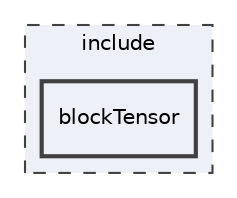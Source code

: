 digraph "/Users/alex/Documents/Prog/QuantiT/include/blockTensor"
{
 // LATEX_PDF_SIZE
  edge [fontname="Helvetica",fontsize="10",labelfontname="Helvetica",labelfontsize="10"];
  node [fontname="Helvetica",fontsize="10",shape=record];
  compound=true
  subgraph clusterdir_d44c64559bbebec7f509842c48db8b23 {
    graph [ bgcolor="#edf0f7", pencolor="grey25", style="filled,dashed,", label="include", fontname="Helvetica", fontsize="10", URL="dir_d44c64559bbebec7f509842c48db8b23.html"]
  dir_7a13f9132e4f8cac71358e1544611c31 [shape=box, label="blockTensor", style="filled,bold,", fillcolor="#edf0f7", color="grey25", URL="dir_7a13f9132e4f8cac71358e1544611c31.html"];
  }
}
